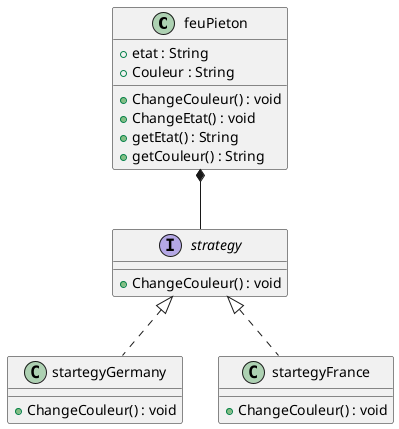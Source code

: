 @startuml

class feuPieton{
+ etat : String
+ Couleur : String
+ ChangeCouleur() : void
+ ChangeEtat() : void
+ getEtat() : String
+ getCouleur() : String


}

interface strategy{
+ ChangeCouleur() : void
}

class startegyGermany implements strategy{
+ ChangeCouleur() : void
}

class startegyFrance implements strategy{
+ ChangeCouleur() : void
}

feuPieton *-- strategy

@enduml
